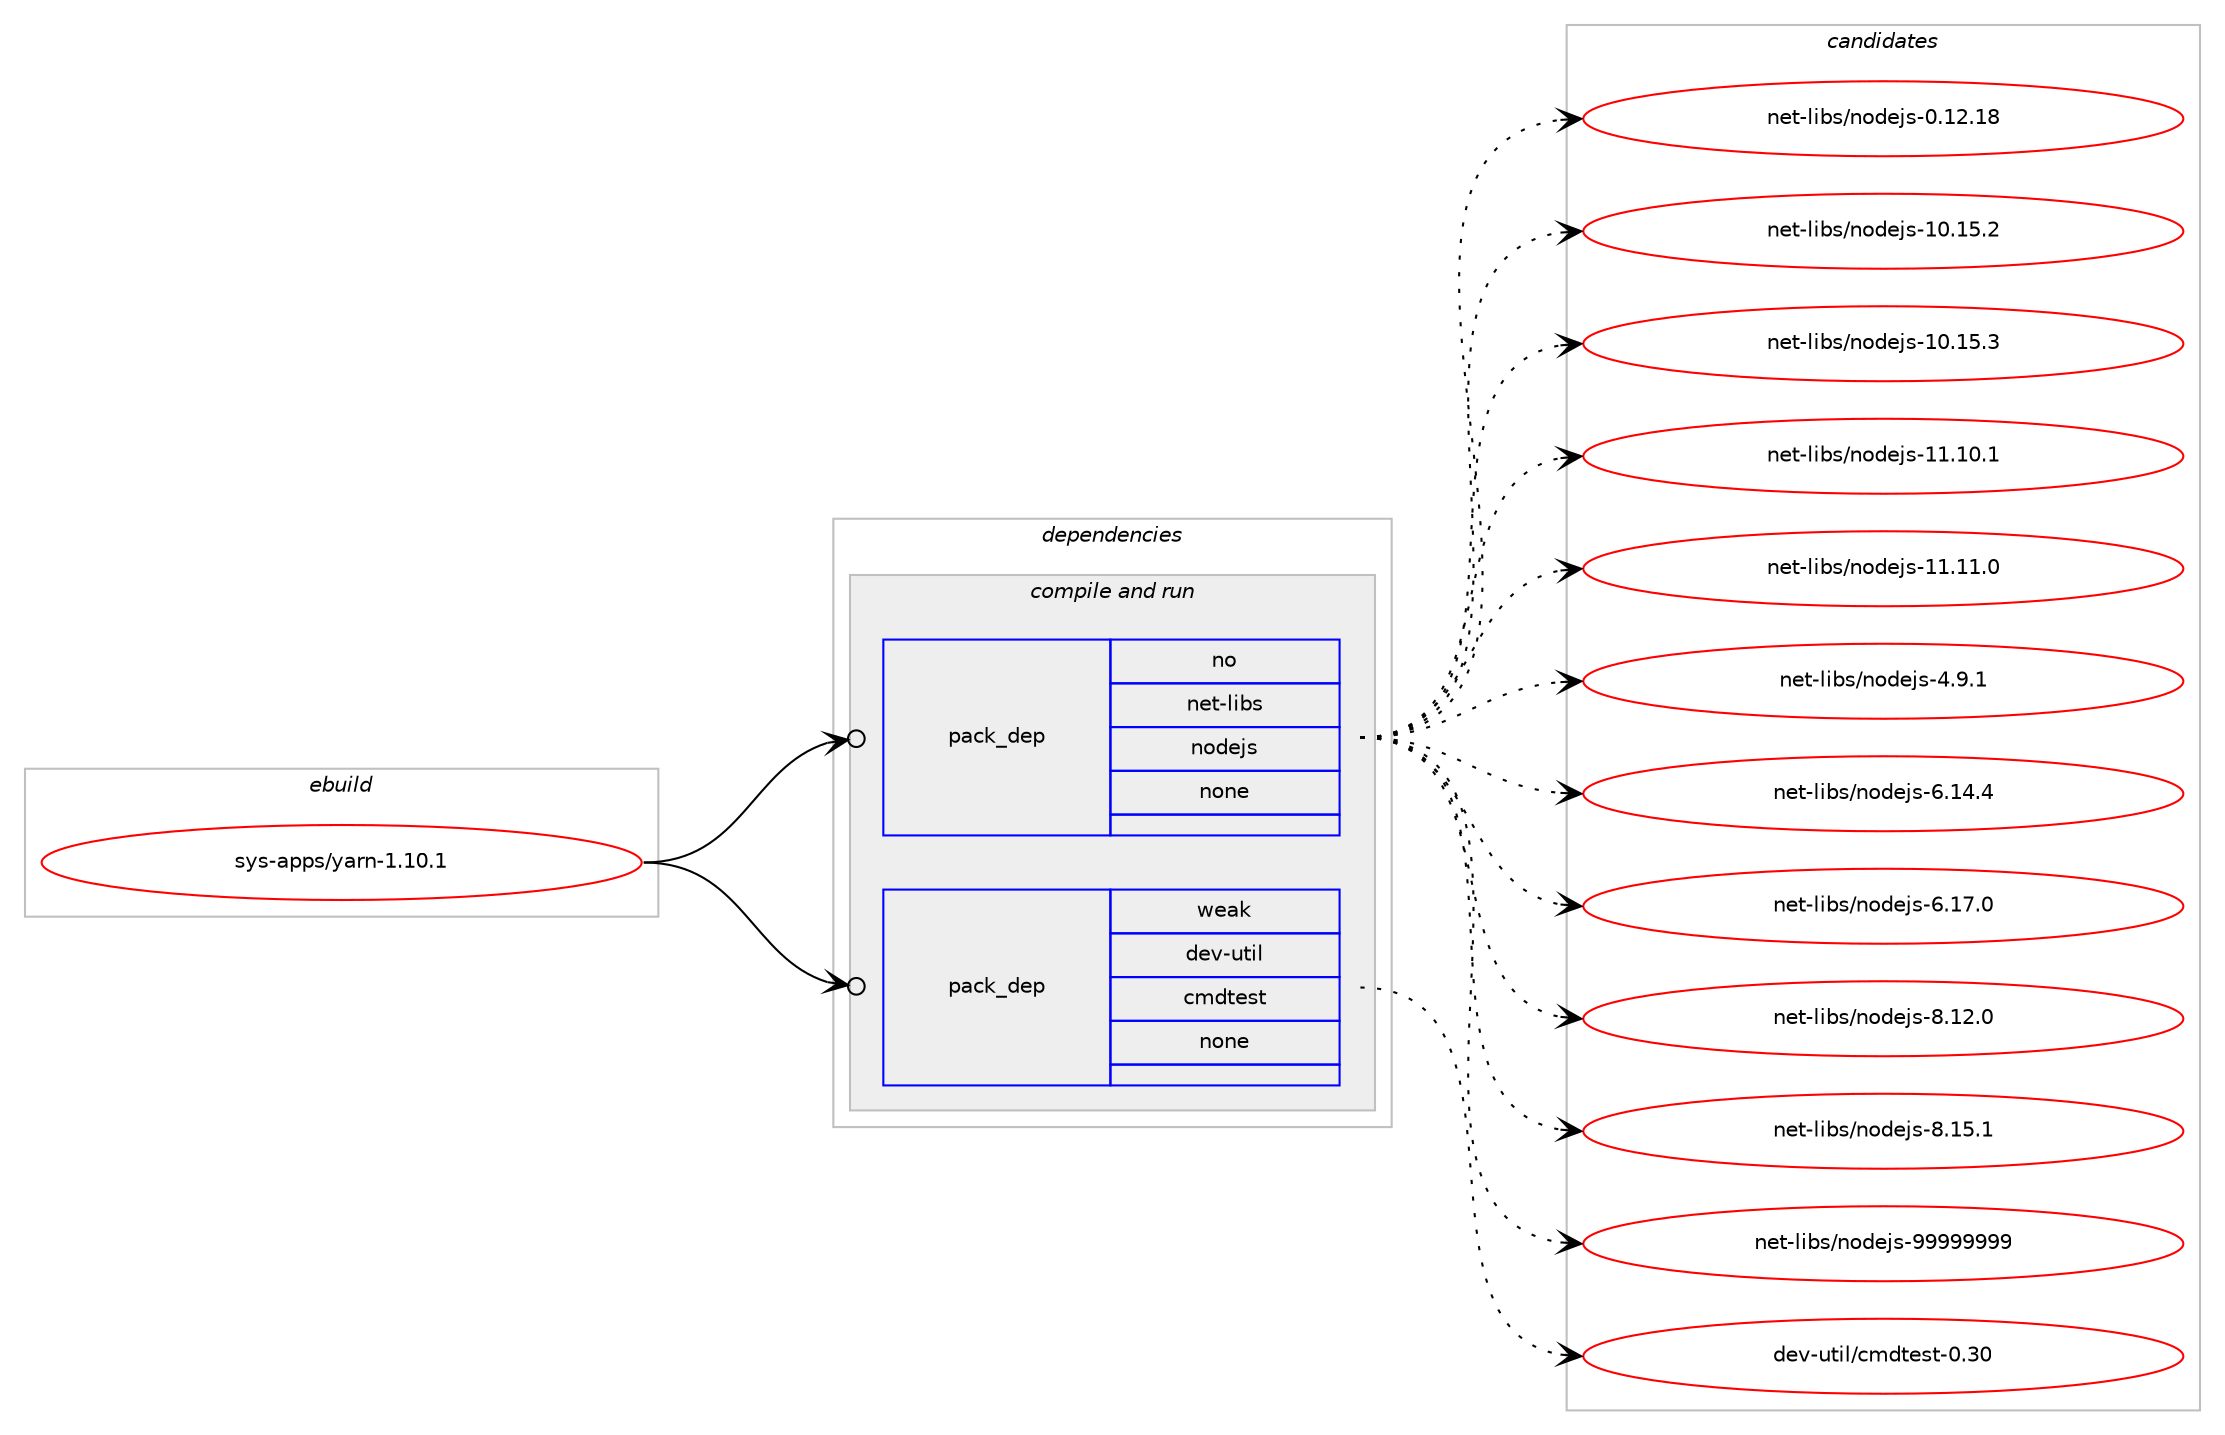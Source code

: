 digraph prolog {

# *************
# Graph options
# *************

newrank=true;
concentrate=true;
compound=true;
graph [rankdir=LR,fontname=Helvetica,fontsize=10,ranksep=1.5];#, ranksep=2.5, nodesep=0.2];
edge  [arrowhead=vee];
node  [fontname=Helvetica,fontsize=10];

# **********
# The ebuild
# **********

subgraph cluster_leftcol {
color=gray;
rank=same;
label=<<i>ebuild</i>>;
id [label="sys-apps/yarn-1.10.1", color=red, width=4, href="../sys-apps/yarn-1.10.1.svg"];
}

# ****************
# The dependencies
# ****************

subgraph cluster_midcol {
color=gray;
label=<<i>dependencies</i>>;
subgraph cluster_compile {
fillcolor="#eeeeee";
style=filled;
label=<<i>compile</i>>;
}
subgraph cluster_compileandrun {
fillcolor="#eeeeee";
style=filled;
label=<<i>compile and run</i>>;
subgraph pack1230517 {
dependency1716178 [label=<<TABLE BORDER="0" CELLBORDER="1" CELLSPACING="0" CELLPADDING="4" WIDTH="220"><TR><TD ROWSPAN="6" CELLPADDING="30">pack_dep</TD></TR><TR><TD WIDTH="110">no</TD></TR><TR><TD>net-libs</TD></TR><TR><TD>nodejs</TD></TR><TR><TD>none</TD></TR><TR><TD></TD></TR></TABLE>>, shape=none, color=blue];
}
id:e -> dependency1716178:w [weight=20,style="solid",arrowhead="odotvee"];
subgraph pack1230518 {
dependency1716179 [label=<<TABLE BORDER="0" CELLBORDER="1" CELLSPACING="0" CELLPADDING="4" WIDTH="220"><TR><TD ROWSPAN="6" CELLPADDING="30">pack_dep</TD></TR><TR><TD WIDTH="110">weak</TD></TR><TR><TD>dev-util</TD></TR><TR><TD>cmdtest</TD></TR><TR><TD>none</TD></TR><TR><TD></TD></TR></TABLE>>, shape=none, color=blue];
}
id:e -> dependency1716179:w [weight=20,style="solid",arrowhead="odotvee"];
}
subgraph cluster_run {
fillcolor="#eeeeee";
style=filled;
label=<<i>run</i>>;
}
}

# **************
# The candidates
# **************

subgraph cluster_choices {
rank=same;
color=gray;
label=<<i>candidates</i>>;

subgraph choice1230517 {
color=black;
nodesep=1;
choice1101011164510810598115471101111001011061154548464950464956 [label="net-libs/nodejs-0.12.18", color=red, width=4,href="../net-libs/nodejs-0.12.18.svg"];
choice1101011164510810598115471101111001011061154549484649534650 [label="net-libs/nodejs-10.15.2", color=red, width=4,href="../net-libs/nodejs-10.15.2.svg"];
choice1101011164510810598115471101111001011061154549484649534651 [label="net-libs/nodejs-10.15.3", color=red, width=4,href="../net-libs/nodejs-10.15.3.svg"];
choice1101011164510810598115471101111001011061154549494649484649 [label="net-libs/nodejs-11.10.1", color=red, width=4,href="../net-libs/nodejs-11.10.1.svg"];
choice1101011164510810598115471101111001011061154549494649494648 [label="net-libs/nodejs-11.11.0", color=red, width=4,href="../net-libs/nodejs-11.11.0.svg"];
choice110101116451081059811547110111100101106115455246574649 [label="net-libs/nodejs-4.9.1", color=red, width=4,href="../net-libs/nodejs-4.9.1.svg"];
choice11010111645108105981154711011110010110611545544649524652 [label="net-libs/nodejs-6.14.4", color=red, width=4,href="../net-libs/nodejs-6.14.4.svg"];
choice11010111645108105981154711011110010110611545544649554648 [label="net-libs/nodejs-6.17.0", color=red, width=4,href="../net-libs/nodejs-6.17.0.svg"];
choice11010111645108105981154711011110010110611545564649504648 [label="net-libs/nodejs-8.12.0", color=red, width=4,href="../net-libs/nodejs-8.12.0.svg"];
choice11010111645108105981154711011110010110611545564649534649 [label="net-libs/nodejs-8.15.1", color=red, width=4,href="../net-libs/nodejs-8.15.1.svg"];
choice110101116451081059811547110111100101106115455757575757575757 [label="net-libs/nodejs-99999999", color=red, width=4,href="../net-libs/nodejs-99999999.svg"];
dependency1716178:e -> choice1101011164510810598115471101111001011061154548464950464956:w [style=dotted,weight="100"];
dependency1716178:e -> choice1101011164510810598115471101111001011061154549484649534650:w [style=dotted,weight="100"];
dependency1716178:e -> choice1101011164510810598115471101111001011061154549484649534651:w [style=dotted,weight="100"];
dependency1716178:e -> choice1101011164510810598115471101111001011061154549494649484649:w [style=dotted,weight="100"];
dependency1716178:e -> choice1101011164510810598115471101111001011061154549494649494648:w [style=dotted,weight="100"];
dependency1716178:e -> choice110101116451081059811547110111100101106115455246574649:w [style=dotted,weight="100"];
dependency1716178:e -> choice11010111645108105981154711011110010110611545544649524652:w [style=dotted,weight="100"];
dependency1716178:e -> choice11010111645108105981154711011110010110611545544649554648:w [style=dotted,weight="100"];
dependency1716178:e -> choice11010111645108105981154711011110010110611545564649504648:w [style=dotted,weight="100"];
dependency1716178:e -> choice11010111645108105981154711011110010110611545564649534649:w [style=dotted,weight="100"];
dependency1716178:e -> choice110101116451081059811547110111100101106115455757575757575757:w [style=dotted,weight="100"];
}
subgraph choice1230518 {
color=black;
nodesep=1;
choice1001011184511711610510847991091001161011151164548465148 [label="dev-util/cmdtest-0.30", color=red, width=4,href="../dev-util/cmdtest-0.30.svg"];
dependency1716179:e -> choice1001011184511711610510847991091001161011151164548465148:w [style=dotted,weight="100"];
}
}

}

